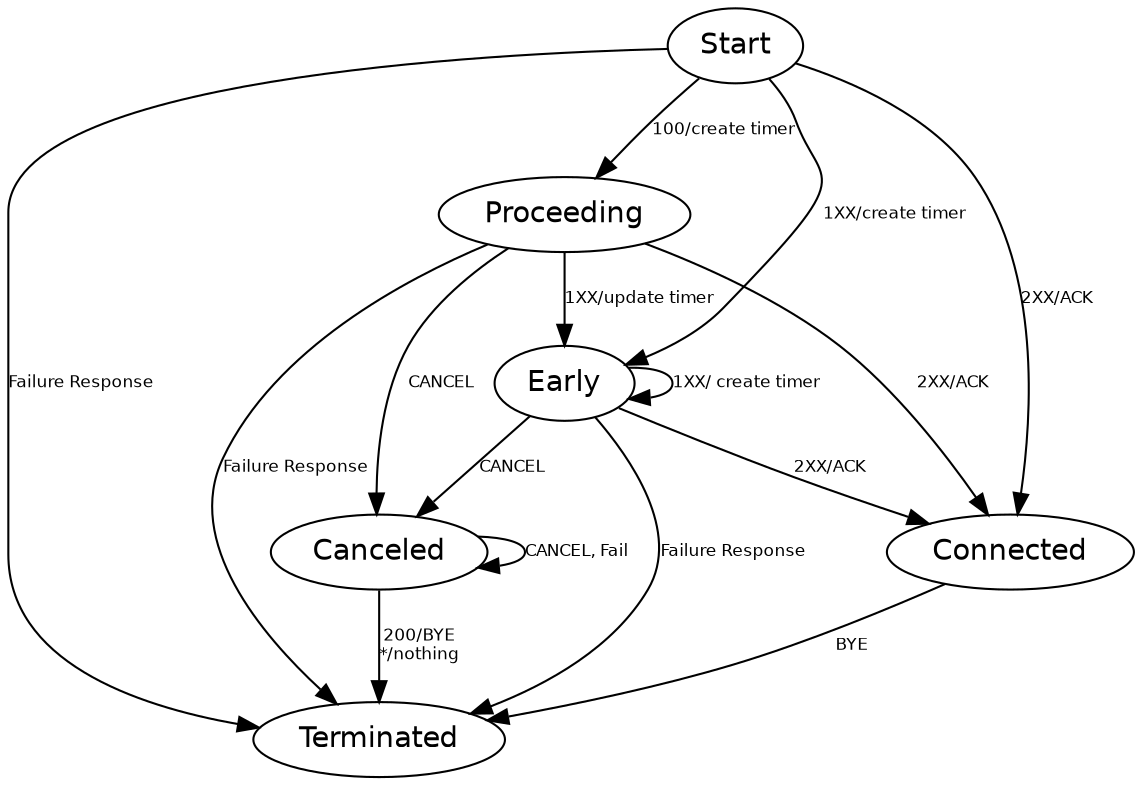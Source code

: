 digraph ClientInviteSession {
	node [ fonstsize=8 fontname="Helvetica" ]
	graph
	[
//		ranksep=1.5 // modify to shrink nodes etc
//		nodesep=1.5
		fontsize=8
		fontname="Helvetica"
		labelfontsize=8
		labelfontname="Helvetica"
	]

	edge
	[
		fontname="Helvetica"	
		fontsize=8
		arrowhead=normal
	]

// Now setup labels and visual stuff.

        fontname="Helvetica"

        Start -> Proceeding
                [ label="100/create timer" ]
        Start -> Early
                [ label="1XX/create timer" ]
        Early -> Early
              [ label="1XX/ create timer" ]
        Proceeding -> Early
                   [ label="1XX/update timer" ]
        Start -> Terminated
                 [ label="Failure Response" ]

        Proceeding -> Terminated
                   [ label="Failure Response" ]
          
          Proceeding -> Connected [ label="2XX/ACK" ]
          Proceeding -> Canceled [ label="CANCEL" ]
          Canceled -> Canceled [ label="CANCEL, Fail" ]
          Early -> Canceled [ label="CANCEL" ]
          Early -> Connected [ label="2XX/ACK" ]
          Connected -> Terminated [ label="BYE" ]
          Early -> Terminated [ label="Failure Response" ]
          Start -> Connected [ label="2XX/ACK" ]
          Canceled -> Terminated [ label="200/BYE\n*/nothing"]
}
